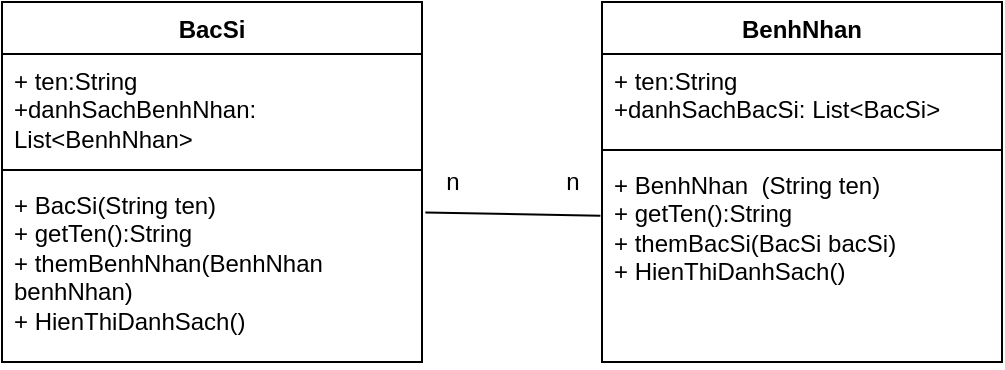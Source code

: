 <mxfile version="26.1.1">
  <diagram name="Trang-1" id="BqxOShU6ZkGlYsbFwcmK">
    <mxGraphModel dx="860" dy="654" grid="1" gridSize="10" guides="1" tooltips="1" connect="1" arrows="1" fold="1" page="1" pageScale="1" pageWidth="827" pageHeight="1169" math="0" shadow="0">
      <root>
        <mxCell id="0" />
        <mxCell id="1" parent="0" />
        <mxCell id="-XUhWB4Vfqq8eOnBQ7-1-3" value="BacSi" style="swimlane;fontStyle=1;align=center;verticalAlign=top;childLayout=stackLayout;horizontal=1;startSize=26;horizontalStack=0;resizeParent=1;resizeParentMax=0;resizeLast=0;collapsible=1;marginBottom=0;whiteSpace=wrap;html=1;" vertex="1" parent="1">
          <mxGeometry x="130" y="190" width="210" height="180" as="geometry" />
        </mxCell>
        <mxCell id="-XUhWB4Vfqq8eOnBQ7-1-4" value="+ ten:String&lt;div&gt;+danhSachBenhNhan: List&amp;lt;BenhNhan&amp;gt;&lt;/div&gt;" style="text;strokeColor=none;fillColor=none;align=left;verticalAlign=top;spacingLeft=4;spacingRight=4;overflow=hidden;rotatable=0;points=[[0,0.5],[1,0.5]];portConstraint=eastwest;whiteSpace=wrap;html=1;" vertex="1" parent="-XUhWB4Vfqq8eOnBQ7-1-3">
          <mxGeometry y="26" width="210" height="54" as="geometry" />
        </mxCell>
        <mxCell id="-XUhWB4Vfqq8eOnBQ7-1-5" value="" style="line;strokeWidth=1;fillColor=none;align=left;verticalAlign=middle;spacingTop=-1;spacingLeft=3;spacingRight=3;rotatable=0;labelPosition=right;points=[];portConstraint=eastwest;strokeColor=inherit;" vertex="1" parent="-XUhWB4Vfqq8eOnBQ7-1-3">
          <mxGeometry y="80" width="210" height="8" as="geometry" />
        </mxCell>
        <mxCell id="-XUhWB4Vfqq8eOnBQ7-1-6" value="+ BacSi(String ten)&lt;div&gt;+ getTen():String&lt;div&gt;+ themBenhNhan(BenhNhan benhNhan)&lt;div&gt;+ HienThiDanhSach()&lt;div&gt;&lt;br&gt;&lt;/div&gt;&lt;/div&gt;&lt;/div&gt;&lt;div&gt;&lt;br&gt;&lt;/div&gt;&lt;/div&gt;" style="text;strokeColor=none;fillColor=none;align=left;verticalAlign=top;spacingLeft=4;spacingRight=4;overflow=hidden;rotatable=0;points=[[0,0.5],[1,0.5]];portConstraint=eastwest;whiteSpace=wrap;html=1;" vertex="1" parent="-XUhWB4Vfqq8eOnBQ7-1-3">
          <mxGeometry y="88" width="210" height="92" as="geometry" />
        </mxCell>
        <mxCell id="-XUhWB4Vfqq8eOnBQ7-1-17" value="BenhNhan" style="swimlane;fontStyle=1;align=center;verticalAlign=top;childLayout=stackLayout;horizontal=1;startSize=26;horizontalStack=0;resizeParent=1;resizeParentMax=0;resizeLast=0;collapsible=1;marginBottom=0;whiteSpace=wrap;html=1;" vertex="1" parent="1">
          <mxGeometry x="430" y="190" width="200" height="180" as="geometry" />
        </mxCell>
        <mxCell id="-XUhWB4Vfqq8eOnBQ7-1-18" value="+ ten:String&lt;div&gt;+danhSachBacSi: List&amp;lt;BacSi&amp;gt;&lt;/div&gt;" style="text;strokeColor=none;fillColor=none;align=left;verticalAlign=top;spacingLeft=4;spacingRight=4;overflow=hidden;rotatable=0;points=[[0,0.5],[1,0.5]];portConstraint=eastwest;whiteSpace=wrap;html=1;" vertex="1" parent="-XUhWB4Vfqq8eOnBQ7-1-17">
          <mxGeometry y="26" width="200" height="44" as="geometry" />
        </mxCell>
        <mxCell id="-XUhWB4Vfqq8eOnBQ7-1-19" value="" style="line;strokeWidth=1;fillColor=none;align=left;verticalAlign=middle;spacingTop=-1;spacingLeft=3;spacingRight=3;rotatable=0;labelPosition=right;points=[];portConstraint=eastwest;strokeColor=inherit;" vertex="1" parent="-XUhWB4Vfqq8eOnBQ7-1-17">
          <mxGeometry y="70" width="200" height="8" as="geometry" />
        </mxCell>
        <mxCell id="-XUhWB4Vfqq8eOnBQ7-1-20" value="+ BenhNhan&amp;nbsp; (String ten)&lt;div&gt;+ getTen():String&lt;div&gt;+ themBacSi(BacSi bacSi)&lt;div&gt;+ HienThiDanhSach()&lt;div&gt;&lt;br&gt;&lt;/div&gt;&lt;/div&gt;&lt;/div&gt;&lt;div&gt;&lt;br&gt;&lt;/div&gt;&lt;/div&gt;" style="text;strokeColor=none;fillColor=none;align=left;verticalAlign=top;spacingLeft=4;spacingRight=4;overflow=hidden;rotatable=0;points=[[0,0.5],[1,0.5]];portConstraint=eastwest;whiteSpace=wrap;html=1;" vertex="1" parent="-XUhWB4Vfqq8eOnBQ7-1-17">
          <mxGeometry y="78" width="200" height="102" as="geometry" />
        </mxCell>
        <mxCell id="-XUhWB4Vfqq8eOnBQ7-1-23" value="" style="endArrow=none;html=1;rounded=0;exitX=1.008;exitY=0.187;exitDx=0;exitDy=0;exitPerimeter=0;entryX=-0.004;entryY=0.283;entryDx=0;entryDy=0;entryPerimeter=0;" edge="1" parent="1" source="-XUhWB4Vfqq8eOnBQ7-1-6" target="-XUhWB4Vfqq8eOnBQ7-1-20">
          <mxGeometry width="50" height="50" relative="1" as="geometry">
            <mxPoint x="400" y="420" as="sourcePoint" />
            <mxPoint x="450" y="370" as="targetPoint" />
          </mxGeometry>
        </mxCell>
        <mxCell id="-XUhWB4Vfqq8eOnBQ7-1-24" value="n" style="text;html=1;align=center;verticalAlign=middle;resizable=0;points=[];autosize=1;strokeColor=none;fillColor=none;" vertex="1" parent="1">
          <mxGeometry x="340" y="265" width="30" height="30" as="geometry" />
        </mxCell>
        <mxCell id="-XUhWB4Vfqq8eOnBQ7-1-25" value="n" style="text;html=1;align=center;verticalAlign=middle;resizable=0;points=[];autosize=1;strokeColor=none;fillColor=none;" vertex="1" parent="1">
          <mxGeometry x="400" y="265" width="30" height="30" as="geometry" />
        </mxCell>
      </root>
    </mxGraphModel>
  </diagram>
</mxfile>
